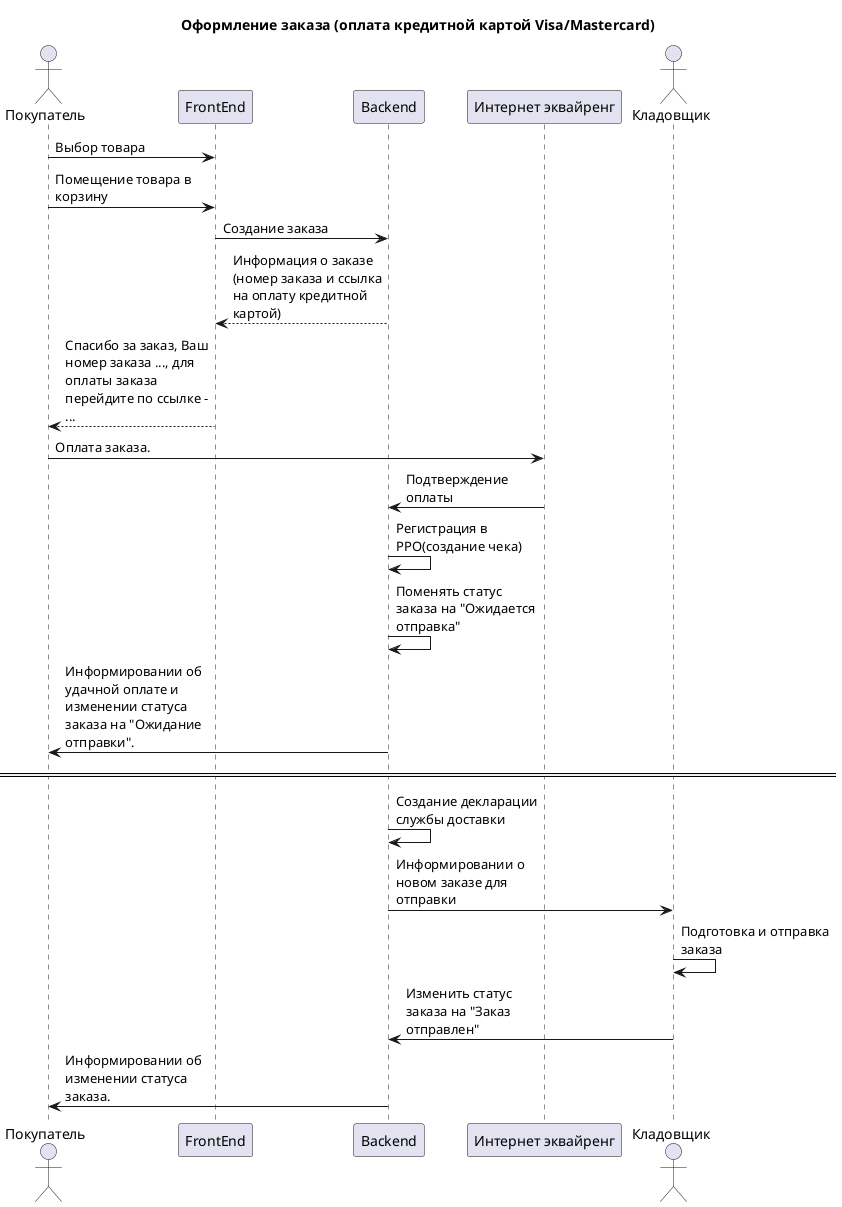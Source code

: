 @startuml
title Оформление заказа (оплата кредитной картой Visa/Mastercard)
skinparam maxmessagesize 150

actor Покупатель as User
participant "FrontEnd" as FrontEnd
participant "Backend" as Backend
participant "Интернет эквайренг" as PayService
actor Кладовщик as StockMan

User -> FrontEnd: Выбор товара
User -> FrontEnd: Помещение товара в корзину
FrontEnd -> Backend: Создание заказа
Backend --> FrontEnd: Информация о заказе (номер заказа и ссылка на оплату кредитной картой)
FrontEnd --> User: Спасибо за заказ, Ваш номер заказа ..., для оплаты заказа перейдите по ссылке - ...
User -> PayService: Оплата заказа.
PayService -> Backend: Подтверждение оплаты
Backend -> Backend: Регистрация в РРО(создание чека)
Backend -> Backend: Поменять статус заказа на "Ожидается отправка"
Backend -> User: Информировании об удачной оплате и изменении статуса заказа на "Ожидание отправки".

==  ==
Backend -> Backend: Создание декларации службы доставки
Backend -> StockMan: Информировании о новом заказе для отправки
StockMan -> StockMan: Подготовка и отправка заказа
StockMan -> Backend: Изменить статус заказа на "Заказ отправлен"
Backend -> User: Информировании об изменении статуса заказа.


@enduml
